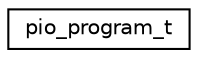 digraph "Graphical Class Hierarchy"
{
 // LATEX_PDF_SIZE
  edge [fontname="Helvetica",fontsize="10",labelfontname="Helvetica",labelfontsize="10"];
  node [fontname="Helvetica",fontsize="10",shape=record];
  rankdir="LR";
  Node0 [label="pio_program_t",height=0.2,width=0.4,color="black", fillcolor="white", style="filled",URL="$structpio__program__t.html",tooltip="Struct that models a PIO program."];
}
